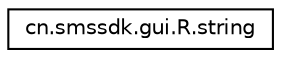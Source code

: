 digraph "类继承关系图"
{
 // LATEX_PDF_SIZE
  edge [fontname="Helvetica",fontsize="10",labelfontname="Helvetica",labelfontsize="10"];
  node [fontname="Helvetica",fontsize="10",shape=record];
  rankdir="LR";
  Node0 [label="cn.smssdk.gui.R.string",height=0.2,width=0.4,color="black", fillcolor="white", style="filled",URL="$classcn_1_1smssdk_1_1gui_1_1_r_1_1string.html",tooltip=" "];
}
